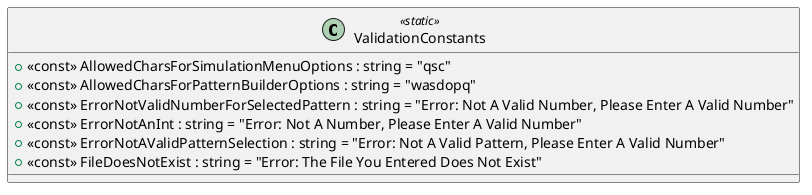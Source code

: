 @startuml
class ValidationConstants <<static>> {
    + <<const>> AllowedCharsForSimulationMenuOptions : string = "qsc"
    + <<const>> AllowedCharsForPatternBuilderOptions : string = "wasdopq"
    + <<const>> ErrorNotValidNumberForSelectedPattern : string = "Error: Not A Valid Number, Please Enter A Valid Number"
    + <<const>> ErrorNotAnInt : string = "Error: Not A Number, Please Enter A Valid Number"
    + <<const>> ErrorNotAValidPatternSelection : string = "Error: Not A Valid Pattern, Please Enter A Valid Number"
    + <<const>> FileDoesNotExist : string = "Error: The File You Entered Does Not Exist"
}
@enduml
